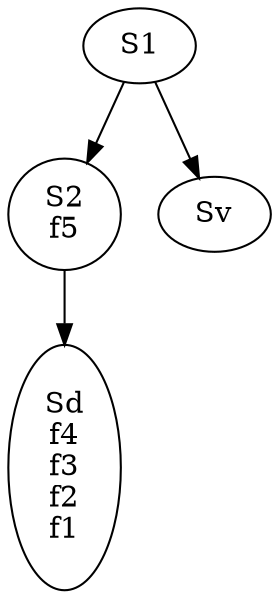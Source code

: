 digraph Fourmiliere {
  S2 [label="S2\nf5"];
  S2 -> Sd;
  S1 [label="S1"];
  S1 -> Sv;
  S1 -> S2;
  Sd [label="Sd\nf4\nf3\nf2\nf1"];
  Sv [label="Sv"];
}
